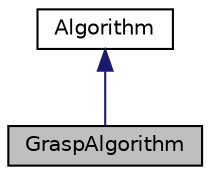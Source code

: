 digraph "GraspAlgorithm"
{
 // LATEX_PDF_SIZE
  edge [fontname="Helvetica",fontsize="10",labelfontname="Helvetica",labelfontsize="10"];
  node [fontname="Helvetica",fontsize="10",shape=record];
  Node1 [label="GraspAlgorithm",height=0.2,width=0.4,color="black", fillcolor="grey75", style="filled", fontcolor="black",tooltip="Esta clase representa el algoritmo GRASP que se va a aplicar, vamos a tener tres fases en el mismo:"];
  Node2 -> Node1 [dir="back",color="midnightblue",fontsize="10",style="solid",fontname="Helvetica"];
  Node2 [label="Algorithm",height=0.2,width=0.4,color="black", fillcolor="white", style="filled",URL="$class_algorithm.html",tooltip="Representa una clase que va a permitir aplicar el patrón estrategia."];
}
